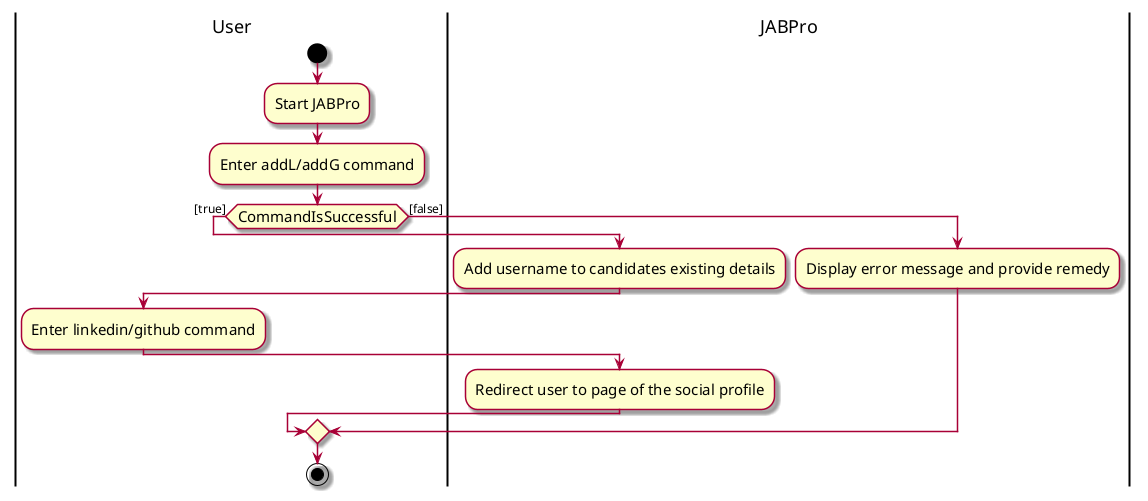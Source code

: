 @startuml
'https://plantuml.com/activity-diagram-beta
|User|
skin rose
skinparam ActivityFontSize 15
skinparam ArrowFontSize 12
start
:Start JABPro;
:Enter addL/addG command;
if (CommandIsSuccessful) then ([true])
  |JABPro|
  :Add username to candidates existing details;
  |User|
  :Enter linkedin/github command;
  |JABPro|
  :Redirect user to page of the social profile;
  |User|
else ([false])
  |JABPro|
  :Display error message and provide remedy;
  |User|

endif

stop

@enduml
